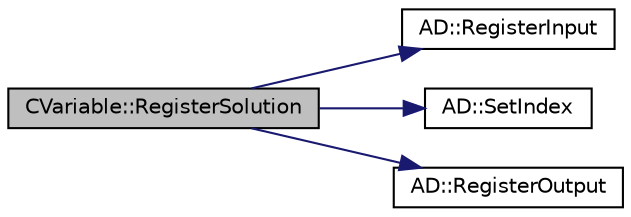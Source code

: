 digraph "CVariable::RegisterSolution"
{
  edge [fontname="Helvetica",fontsize="10",labelfontname="Helvetica",labelfontsize="10"];
  node [fontname="Helvetica",fontsize="10",shape=record];
  rankdir="LR";
  Node4002 [label="CVariable::RegisterSolution",height=0.2,width=0.4,color="black", fillcolor="grey75", style="filled", fontcolor="black"];
  Node4002 -> Node4003 [color="midnightblue",fontsize="10",style="solid",fontname="Helvetica"];
  Node4003 [label="AD::RegisterInput",height=0.2,width=0.4,color="black", fillcolor="white", style="filled",URL="$namespace_a_d.html#a05310227c195f7e83d394ce9cae8b73e",tooltip="Registers the variable as an input and saves internal data (indices). I.e. as a leaf of the computati..."];
  Node4002 -> Node4004 [color="midnightblue",fontsize="10",style="solid",fontname="Helvetica"];
  Node4004 [label="AD::SetIndex",height=0.2,width=0.4,color="black", fillcolor="white", style="filled",URL="$namespace_a_d.html#a93909396dd20444ea1ad3100003ff08c",tooltip="Evaluates and saves gradient data from a variable. "];
  Node4002 -> Node4005 [color="midnightblue",fontsize="10",style="solid",fontname="Helvetica"];
  Node4005 [label="AD::RegisterOutput",height=0.2,width=0.4,color="black", fillcolor="white", style="filled",URL="$namespace_a_d.html#ae381e45797545e980376c4aeb3f5afdc",tooltip="Registers the variable as an output. I.e. as the root of the computational graph. ..."];
}
